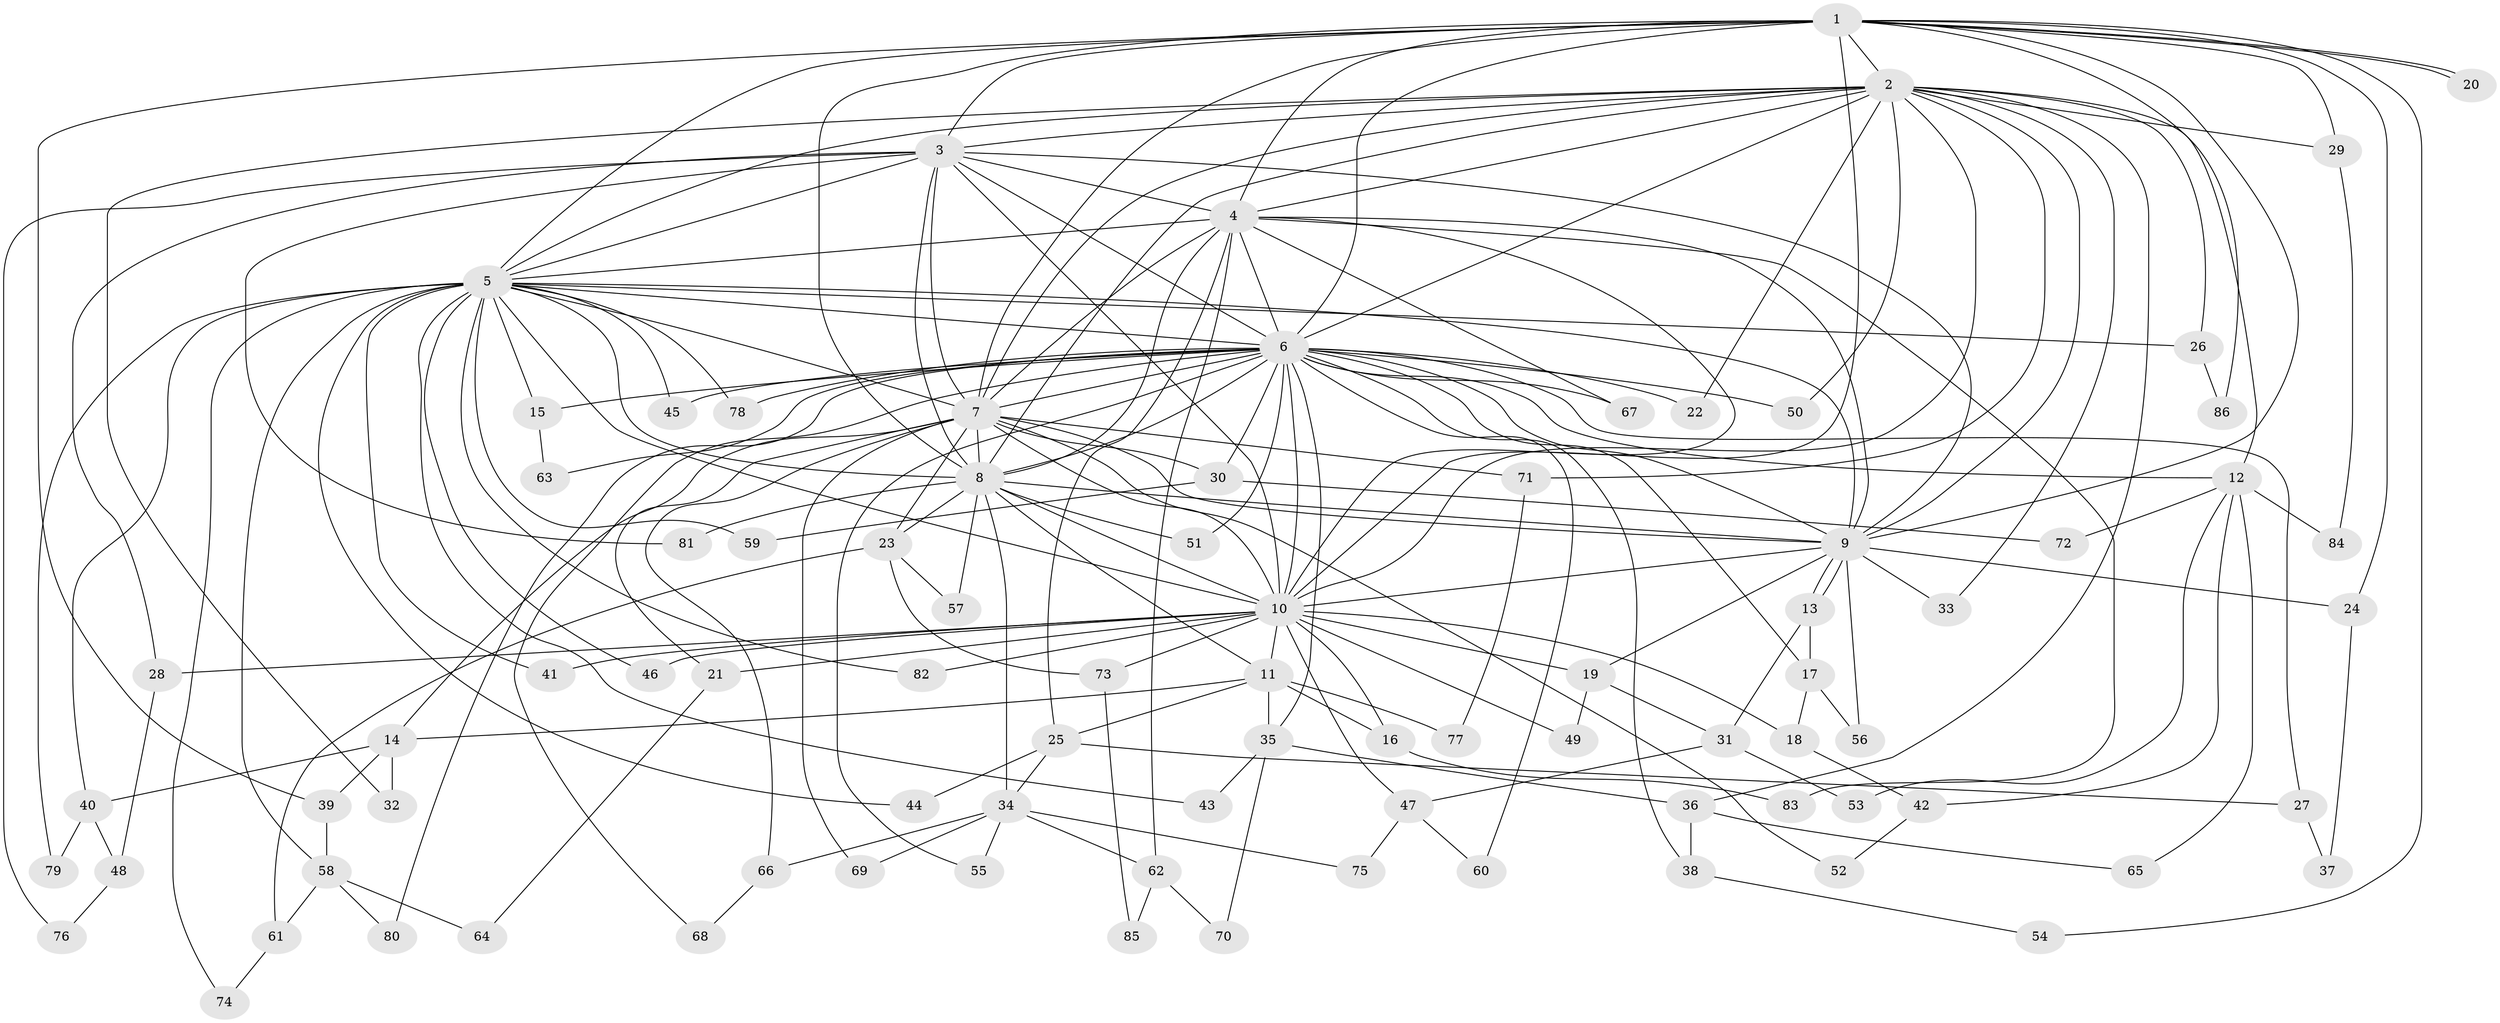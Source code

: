 // Generated by graph-tools (version 1.1) at 2025/34/03/09/25 02:34:53]
// undirected, 86 vertices, 197 edges
graph export_dot {
graph [start="1"]
  node [color=gray90,style=filled];
  1;
  2;
  3;
  4;
  5;
  6;
  7;
  8;
  9;
  10;
  11;
  12;
  13;
  14;
  15;
  16;
  17;
  18;
  19;
  20;
  21;
  22;
  23;
  24;
  25;
  26;
  27;
  28;
  29;
  30;
  31;
  32;
  33;
  34;
  35;
  36;
  37;
  38;
  39;
  40;
  41;
  42;
  43;
  44;
  45;
  46;
  47;
  48;
  49;
  50;
  51;
  52;
  53;
  54;
  55;
  56;
  57;
  58;
  59;
  60;
  61;
  62;
  63;
  64;
  65;
  66;
  67;
  68;
  69;
  70;
  71;
  72;
  73;
  74;
  75;
  76;
  77;
  78;
  79;
  80;
  81;
  82;
  83;
  84;
  85;
  86;
  1 -- 2;
  1 -- 3;
  1 -- 4;
  1 -- 5;
  1 -- 6;
  1 -- 7;
  1 -- 8;
  1 -- 9;
  1 -- 10;
  1 -- 20;
  1 -- 20;
  1 -- 24;
  1 -- 29;
  1 -- 39;
  1 -- 54;
  1 -- 86;
  2 -- 3;
  2 -- 4;
  2 -- 5;
  2 -- 6;
  2 -- 7;
  2 -- 8;
  2 -- 9;
  2 -- 10;
  2 -- 12;
  2 -- 22;
  2 -- 26;
  2 -- 29;
  2 -- 32;
  2 -- 33;
  2 -- 36;
  2 -- 50;
  2 -- 71;
  3 -- 4;
  3 -- 5;
  3 -- 6;
  3 -- 7;
  3 -- 8;
  3 -- 9;
  3 -- 10;
  3 -- 28;
  3 -- 76;
  3 -- 81;
  4 -- 5;
  4 -- 6;
  4 -- 7;
  4 -- 8;
  4 -- 9;
  4 -- 10;
  4 -- 25;
  4 -- 62;
  4 -- 67;
  4 -- 83;
  5 -- 6;
  5 -- 7;
  5 -- 8;
  5 -- 9;
  5 -- 10;
  5 -- 15;
  5 -- 26;
  5 -- 40;
  5 -- 41;
  5 -- 43;
  5 -- 44;
  5 -- 45;
  5 -- 46;
  5 -- 58;
  5 -- 59;
  5 -- 74;
  5 -- 78;
  5 -- 79;
  5 -- 82;
  6 -- 7;
  6 -- 8;
  6 -- 9;
  6 -- 10;
  6 -- 12;
  6 -- 15;
  6 -- 17;
  6 -- 22;
  6 -- 27;
  6 -- 30;
  6 -- 35;
  6 -- 38;
  6 -- 45;
  6 -- 50;
  6 -- 51;
  6 -- 55;
  6 -- 60;
  6 -- 63;
  6 -- 67;
  6 -- 68;
  6 -- 78;
  6 -- 80;
  7 -- 8;
  7 -- 9;
  7 -- 10;
  7 -- 14;
  7 -- 21;
  7 -- 23;
  7 -- 30;
  7 -- 52;
  7 -- 66;
  7 -- 69;
  7 -- 71;
  8 -- 9;
  8 -- 10;
  8 -- 11;
  8 -- 23;
  8 -- 34;
  8 -- 51;
  8 -- 57;
  8 -- 81;
  9 -- 10;
  9 -- 13;
  9 -- 13;
  9 -- 19;
  9 -- 24;
  9 -- 33;
  9 -- 56;
  10 -- 11;
  10 -- 16;
  10 -- 18;
  10 -- 19;
  10 -- 21;
  10 -- 28;
  10 -- 41;
  10 -- 46;
  10 -- 47;
  10 -- 49;
  10 -- 73;
  10 -- 82;
  11 -- 14;
  11 -- 16;
  11 -- 25;
  11 -- 35;
  11 -- 77;
  12 -- 42;
  12 -- 53;
  12 -- 65;
  12 -- 72;
  12 -- 84;
  13 -- 17;
  13 -- 31;
  14 -- 32;
  14 -- 39;
  14 -- 40;
  15 -- 63;
  16 -- 83;
  17 -- 18;
  17 -- 56;
  18 -- 42;
  19 -- 31;
  19 -- 49;
  21 -- 64;
  23 -- 57;
  23 -- 61;
  23 -- 73;
  24 -- 37;
  25 -- 27;
  25 -- 34;
  25 -- 44;
  26 -- 86;
  27 -- 37;
  28 -- 48;
  29 -- 84;
  30 -- 59;
  30 -- 72;
  31 -- 47;
  31 -- 53;
  34 -- 55;
  34 -- 62;
  34 -- 66;
  34 -- 69;
  34 -- 75;
  35 -- 36;
  35 -- 43;
  35 -- 70;
  36 -- 38;
  36 -- 65;
  38 -- 54;
  39 -- 58;
  40 -- 48;
  40 -- 79;
  42 -- 52;
  47 -- 60;
  47 -- 75;
  48 -- 76;
  58 -- 61;
  58 -- 64;
  58 -- 80;
  61 -- 74;
  62 -- 70;
  62 -- 85;
  66 -- 68;
  71 -- 77;
  73 -- 85;
}
